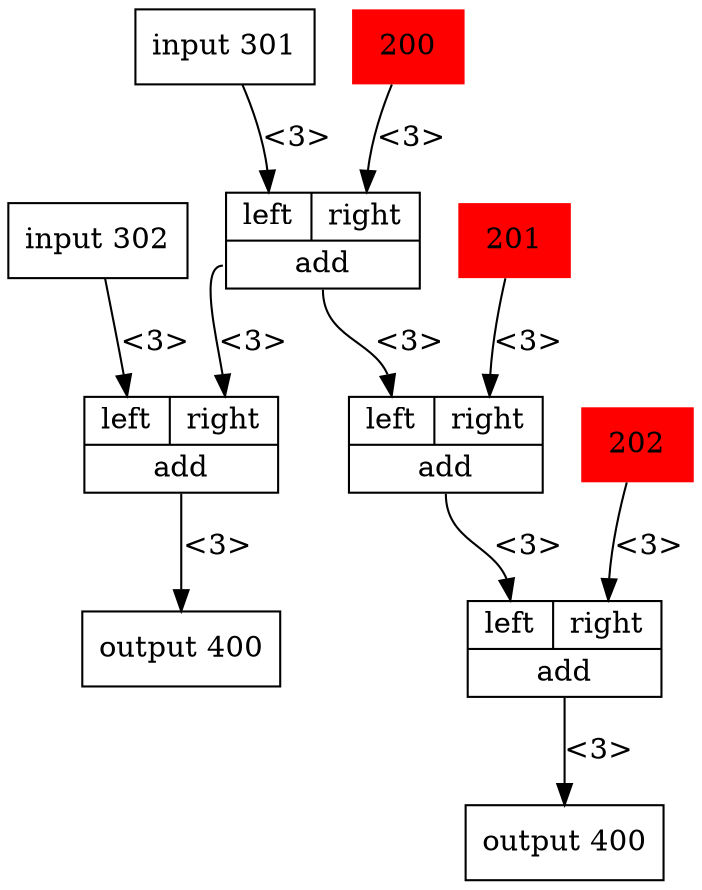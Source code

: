 digraph packetarc {
node [shape=record];
in_301 [label="input 301"];
in_302 [label="input 302"];
c_200 [label="200" shape=plaintext color="red" style="filled"];
c_201 [label="201" shape=plaintext color="red" style="filled"];
c_202 [label="202" shape=plaintext color="red" style="filled"];
opadd_100 [label="{{<left> left | <right> right} | <out> add}" debug="25454 1"];
opadd_101 [label="{{<left> left | <right> right} | <out> add}" debug="25454 1"];
opadd_102 [label="{{<left> left | <right> right} | <out> add}" debug="25454 1"];
opadd_103 [label="{{<left> left | <right> right} | <out> add}" debug="25454 1"];
out_400 [label="output 400"];
out_401 [label="output 400"];


in_301			-> 		opadd_100:left		[label="<3>"];
c_200 			-> 		opadd_100:right		[label="<3>"];

opadd_100:out 	-> 		opadd_101:left 		[label="<3>"];
c_201 			-> 		opadd_101:right		[label="<3>"];

opadd_101:out 	-> 		opadd_102:left 		[label="<3>"];
c_202 			-> 		opadd_102:right		[label="<3>"];


opadd_102:out 	-> 		out_400 			[label="<3>"];


in_302			-> 		opadd_103:left	  	[label="<3>"];
opadd_100:out 	-> 		opadd_103:right	  	[label="<3>"];
opadd_103:out 	-> 		out_401 			[label="<3>"];
}
